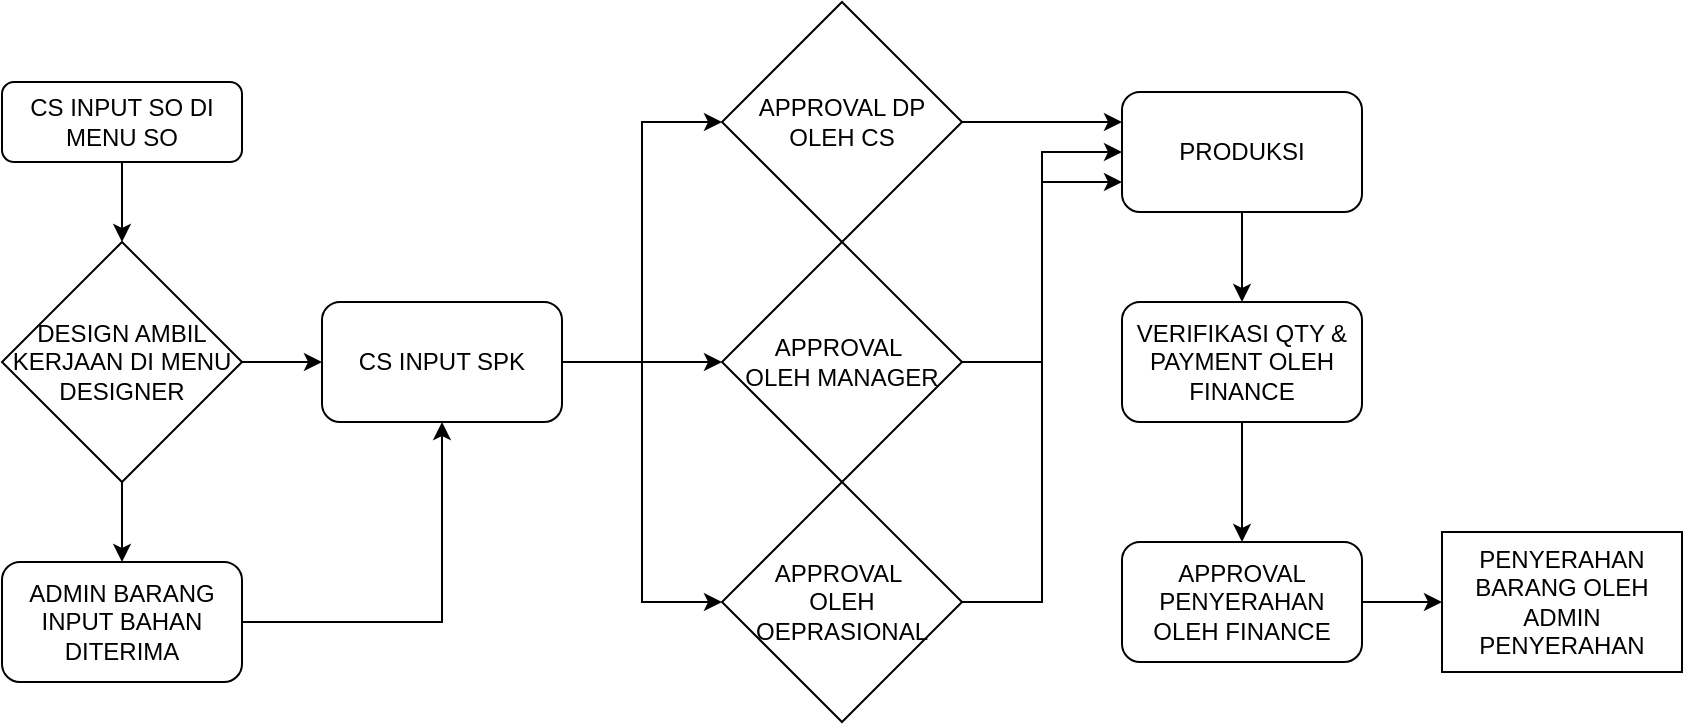 <mxfile version="24.7.7">
  <diagram id="C5RBs43oDa-KdzZeNtuy" name="Page-1">
    <mxGraphModel dx="873" dy="559" grid="1" gridSize="10" guides="1" tooltips="1" connect="1" arrows="1" fold="1" page="1" pageScale="1" pageWidth="827" pageHeight="1169" math="0" shadow="0">
      <root>
        <mxCell id="WIyWlLk6GJQsqaUBKTNV-0" />
        <mxCell id="WIyWlLk6GJQsqaUBKTNV-1" parent="WIyWlLk6GJQsqaUBKTNV-0" />
        <mxCell id="VZMe0VUoL9Vbd5zhVELQ-5" value="" style="edgeStyle=orthogonalEdgeStyle;rounded=0;orthogonalLoop=1;jettySize=auto;html=1;" edge="1" parent="WIyWlLk6GJQsqaUBKTNV-1" source="WIyWlLk6GJQsqaUBKTNV-3" target="VZMe0VUoL9Vbd5zhVELQ-4">
          <mxGeometry relative="1" as="geometry" />
        </mxCell>
        <mxCell id="WIyWlLk6GJQsqaUBKTNV-3" value="CS INPUT SO DI MENU SO" style="rounded=1;whiteSpace=wrap;html=1;fontSize=12;glass=0;strokeWidth=1;shadow=0;" parent="WIyWlLk6GJQsqaUBKTNV-1" vertex="1">
          <mxGeometry y="40" width="120" height="40" as="geometry" />
        </mxCell>
        <mxCell id="VZMe0VUoL9Vbd5zhVELQ-9" style="edgeStyle=orthogonalEdgeStyle;rounded=0;orthogonalLoop=1;jettySize=auto;html=1;entryX=0.5;entryY=1;entryDx=0;entryDy=0;" edge="1" parent="WIyWlLk6GJQsqaUBKTNV-1" source="VZMe0VUoL9Vbd5zhVELQ-3" target="VZMe0VUoL9Vbd5zhVELQ-7">
          <mxGeometry relative="1" as="geometry">
            <mxPoint x="220.0" y="220" as="targetPoint" />
          </mxGeometry>
        </mxCell>
        <mxCell id="VZMe0VUoL9Vbd5zhVELQ-3" value="ADMIN BARANG INPUT BAHAN DITERIMA" style="rounded=1;whiteSpace=wrap;html=1;" vertex="1" parent="WIyWlLk6GJQsqaUBKTNV-1">
          <mxGeometry y="280" width="120" height="60" as="geometry" />
        </mxCell>
        <mxCell id="VZMe0VUoL9Vbd5zhVELQ-6" value="" style="edgeStyle=orthogonalEdgeStyle;rounded=0;orthogonalLoop=1;jettySize=auto;html=1;" edge="1" parent="WIyWlLk6GJQsqaUBKTNV-1" source="VZMe0VUoL9Vbd5zhVELQ-4" target="VZMe0VUoL9Vbd5zhVELQ-3">
          <mxGeometry relative="1" as="geometry" />
        </mxCell>
        <mxCell id="VZMe0VUoL9Vbd5zhVELQ-8" value="" style="edgeStyle=orthogonalEdgeStyle;rounded=0;orthogonalLoop=1;jettySize=auto;html=1;" edge="1" parent="WIyWlLk6GJQsqaUBKTNV-1" source="VZMe0VUoL9Vbd5zhVELQ-4" target="VZMe0VUoL9Vbd5zhVELQ-7">
          <mxGeometry relative="1" as="geometry" />
        </mxCell>
        <mxCell id="VZMe0VUoL9Vbd5zhVELQ-4" value="DESIGN AMBIL KERJAAN DI MENU DESIGNER" style="rhombus;whiteSpace=wrap;html=1;" vertex="1" parent="WIyWlLk6GJQsqaUBKTNV-1">
          <mxGeometry y="120" width="120" height="120" as="geometry" />
        </mxCell>
        <mxCell id="VZMe0VUoL9Vbd5zhVELQ-16" style="edgeStyle=orthogonalEdgeStyle;rounded=0;orthogonalLoop=1;jettySize=auto;html=1;entryX=0;entryY=0.5;entryDx=0;entryDy=0;" edge="1" parent="WIyWlLk6GJQsqaUBKTNV-1" source="VZMe0VUoL9Vbd5zhVELQ-7" target="VZMe0VUoL9Vbd5zhVELQ-14">
          <mxGeometry relative="1" as="geometry" />
        </mxCell>
        <mxCell id="VZMe0VUoL9Vbd5zhVELQ-19" style="edgeStyle=orthogonalEdgeStyle;rounded=0;orthogonalLoop=1;jettySize=auto;html=1;" edge="1" parent="WIyWlLk6GJQsqaUBKTNV-1" source="VZMe0VUoL9Vbd5zhVELQ-7" target="VZMe0VUoL9Vbd5zhVELQ-17">
          <mxGeometry relative="1" as="geometry" />
        </mxCell>
        <mxCell id="VZMe0VUoL9Vbd5zhVELQ-20" style="edgeStyle=orthogonalEdgeStyle;rounded=0;orthogonalLoop=1;jettySize=auto;html=1;entryX=0;entryY=0.5;entryDx=0;entryDy=0;" edge="1" parent="WIyWlLk6GJQsqaUBKTNV-1" source="VZMe0VUoL9Vbd5zhVELQ-7" target="VZMe0VUoL9Vbd5zhVELQ-18">
          <mxGeometry relative="1" as="geometry" />
        </mxCell>
        <mxCell id="VZMe0VUoL9Vbd5zhVELQ-7" value="CS INPUT SPK" style="rounded=1;whiteSpace=wrap;html=1;" vertex="1" parent="WIyWlLk6GJQsqaUBKTNV-1">
          <mxGeometry x="160" y="150" width="120" height="60" as="geometry" />
        </mxCell>
        <mxCell id="VZMe0VUoL9Vbd5zhVELQ-26" style="edgeStyle=orthogonalEdgeStyle;rounded=0;orthogonalLoop=1;jettySize=auto;html=1;entryX=0;entryY=0.25;entryDx=0;entryDy=0;" edge="1" parent="WIyWlLk6GJQsqaUBKTNV-1" source="VZMe0VUoL9Vbd5zhVELQ-14" target="VZMe0VUoL9Vbd5zhVELQ-21">
          <mxGeometry relative="1" as="geometry" />
        </mxCell>
        <mxCell id="VZMe0VUoL9Vbd5zhVELQ-14" value="APPROVAL DP OLEH CS" style="rhombus;whiteSpace=wrap;html=1;" vertex="1" parent="WIyWlLk6GJQsqaUBKTNV-1">
          <mxGeometry x="360" width="120" height="120" as="geometry" />
        </mxCell>
        <mxCell id="VZMe0VUoL9Vbd5zhVELQ-25" style="edgeStyle=orthogonalEdgeStyle;rounded=0;orthogonalLoop=1;jettySize=auto;html=1;exitX=1;exitY=0.5;exitDx=0;exitDy=0;entryX=0;entryY=0.5;entryDx=0;entryDy=0;" edge="1" parent="WIyWlLk6GJQsqaUBKTNV-1" source="VZMe0VUoL9Vbd5zhVELQ-17" target="VZMe0VUoL9Vbd5zhVELQ-21">
          <mxGeometry relative="1" as="geometry" />
        </mxCell>
        <mxCell id="VZMe0VUoL9Vbd5zhVELQ-17" value="APPROVAL&amp;nbsp;&lt;div&gt;OLEH MANAGER&lt;/div&gt;" style="rhombus;whiteSpace=wrap;html=1;" vertex="1" parent="WIyWlLk6GJQsqaUBKTNV-1">
          <mxGeometry x="360" y="120" width="120" height="120" as="geometry" />
        </mxCell>
        <mxCell id="VZMe0VUoL9Vbd5zhVELQ-27" style="edgeStyle=orthogonalEdgeStyle;rounded=0;orthogonalLoop=1;jettySize=auto;html=1;entryX=0;entryY=0.75;entryDx=0;entryDy=0;" edge="1" parent="WIyWlLk6GJQsqaUBKTNV-1" source="VZMe0VUoL9Vbd5zhVELQ-18" target="VZMe0VUoL9Vbd5zhVELQ-21">
          <mxGeometry relative="1" as="geometry" />
        </mxCell>
        <mxCell id="VZMe0VUoL9Vbd5zhVELQ-18" value="APPROVAL&amp;nbsp;&lt;div&gt;OLEH OEPRASIONAL&lt;/div&gt;" style="rhombus;whiteSpace=wrap;html=1;" vertex="1" parent="WIyWlLk6GJQsqaUBKTNV-1">
          <mxGeometry x="360" y="240" width="120" height="120" as="geometry" />
        </mxCell>
        <mxCell id="VZMe0VUoL9Vbd5zhVELQ-29" value="" style="edgeStyle=orthogonalEdgeStyle;rounded=0;orthogonalLoop=1;jettySize=auto;html=1;" edge="1" parent="WIyWlLk6GJQsqaUBKTNV-1" source="VZMe0VUoL9Vbd5zhVELQ-21" target="VZMe0VUoL9Vbd5zhVELQ-28">
          <mxGeometry relative="1" as="geometry" />
        </mxCell>
        <mxCell id="VZMe0VUoL9Vbd5zhVELQ-21" value="PRODUKSI" style="rounded=1;whiteSpace=wrap;html=1;" vertex="1" parent="WIyWlLk6GJQsqaUBKTNV-1">
          <mxGeometry x="560" y="45" width="120" height="60" as="geometry" />
        </mxCell>
        <mxCell id="VZMe0VUoL9Vbd5zhVELQ-31" value="" style="edgeStyle=orthogonalEdgeStyle;rounded=0;orthogonalLoop=1;jettySize=auto;html=1;" edge="1" parent="WIyWlLk6GJQsqaUBKTNV-1" source="VZMe0VUoL9Vbd5zhVELQ-28" target="VZMe0VUoL9Vbd5zhVELQ-30">
          <mxGeometry relative="1" as="geometry" />
        </mxCell>
        <mxCell id="VZMe0VUoL9Vbd5zhVELQ-28" value="VERIFIKASI QTY &amp;amp; PAYMENT OLEH FINANCE" style="rounded=1;whiteSpace=wrap;html=1;" vertex="1" parent="WIyWlLk6GJQsqaUBKTNV-1">
          <mxGeometry x="560" y="150" width="120" height="60" as="geometry" />
        </mxCell>
        <mxCell id="VZMe0VUoL9Vbd5zhVELQ-33" value="" style="edgeStyle=orthogonalEdgeStyle;rounded=0;orthogonalLoop=1;jettySize=auto;html=1;" edge="1" parent="WIyWlLk6GJQsqaUBKTNV-1" source="VZMe0VUoL9Vbd5zhVELQ-30" target="VZMe0VUoL9Vbd5zhVELQ-32">
          <mxGeometry relative="1" as="geometry" />
        </mxCell>
        <mxCell id="VZMe0VUoL9Vbd5zhVELQ-30" value="APPROVAL PENYERAHAN OLEH FINANCE" style="rounded=1;whiteSpace=wrap;html=1;" vertex="1" parent="WIyWlLk6GJQsqaUBKTNV-1">
          <mxGeometry x="560" y="270" width="120" height="60" as="geometry" />
        </mxCell>
        <mxCell id="VZMe0VUoL9Vbd5zhVELQ-32" value="PENYERAHAN BARANG OLEH ADMIN PENYERAHAN" style="rounded=0;whiteSpace=wrap;html=1;" vertex="1" parent="WIyWlLk6GJQsqaUBKTNV-1">
          <mxGeometry x="720" y="265" width="120" height="70" as="geometry" />
        </mxCell>
      </root>
    </mxGraphModel>
  </diagram>
</mxfile>
